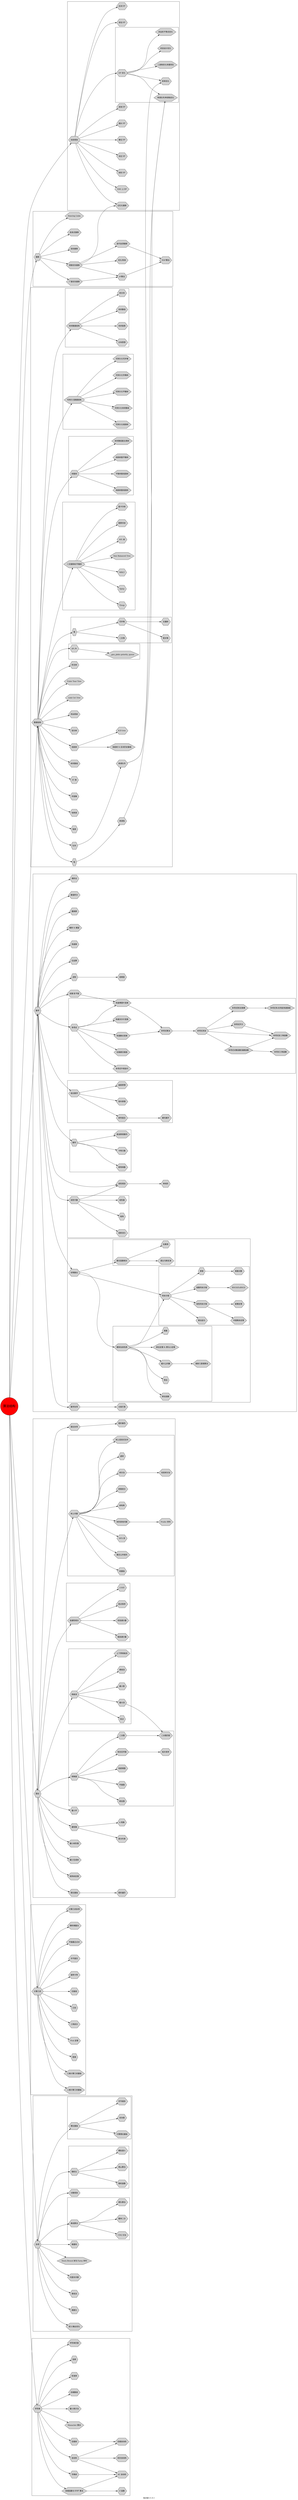 digraph{
    //overlap = scale ;
    graph[rankdir=LR,ranksep=1.5,nodesep=1];
    node[shape=hexagon,style=filled,width=.3,height=.8];
    edge[len=3.5];

    root[label="算法结构",fontsize=24,shape=circle,fillcolor=red];
    root -> { dp, search, math, gra, ds, geometry, misc }[len=6];
    root -> string[len=10];

    subgraph cluster_search{/*{{{*/
        search[label="搜索"];
        search_opt[label="优化/剪枝"];
        search_dfs[label="深度优先搜索"];
        search_bfs[label="广度优先搜索"];
        search_bidir[label="双向搜索"];
        search_heuristic[label="启发式搜索"];
        search_astar[label="A*算法"];
        search_iter[label="迭代加深搜索"];
        search_ida[label="IDA*算法"];
        //search_back[label="回溯法"];
        search_dlx[label="Dancing Links"];

        search -> {
            search_dfs,
                search_bfs,
                search_bidir,
                search_heuristic,
                //search_back,
                search_dlx
        }
        search_dfs -> search_opt ;
        search_dfs -> search_astar;
        search_bfs -> search_astar -> search_ida ;
        search_dfs -> search_iter -> search_ida ;
    }/*}}}*/
    subgraph cluster_dp{/*{{{*/
        //bgcolor="green";

        dp[label="动态规划"];
        dp_memo[label="记忆化搜索"];
        dp_knapsack[label="背包 DP"];
        dp_interval[label="区间 DP"];
        dp_dag[label="DAG 上 DP"];
        dp_tree[label="树形 DP"];
        dp_state[label="状圧 DP"];
        dp_number[label="数位 DP"];
        dp_plug[label="插头 DP"];
        dp_misc[label="其他 DP"];

        subgraph cluster_dp_opt{
            dp_opt[label="DP 优化"];
            dp_opt_bin_mon_que_stack[label="单调队列/单调栈优化"];
            dp_opt_con_hull_opt[label="斜率优化"];
            dp_opt_knu_yao_qua_ine[label="四边形不等式优化"];
            dp_opt_bin_knapsack[label="二进制优化多重背包"];
            dp_opt_sta_opt[label="状态设计优化"];

            dp_opt ->{
                dp_opt_bin_knapsack,
                    dp_opt_bin_mon_que_stack,
                    dp_opt_con_hull_opt,
                    dp_opt_knu_yao_qua_ine,
                    dp_opt_sta_opt
            }
        }

        dp -> { 
            dp_memo,
                dp_knapsack,
                dp_interval,
                dp_dag,
                dp_tree,
                dp_state,
                dp_number,
                dp_plug,
                dp_opt,
                dp_misc
        }
    }/*}}}*/
    subgraph cluster_string{/*{{{*/
        string[label="字符串"];
        string_pre[label="前缀函数与 KMP 算法"];
        string_z[label="Z 函数"];
        string_trie[label="字典树"];
        string_auto[label="自动机"];
        string_ac[label="AC 自动机"];
        string_sam[label="后缀自动机"];
        string_pam[label="回文自动机"];
        string_suf_tree[label="后缀树"];
        string_manacher[label="Manacher 算法"];
        string_min[label="最小表示法"];
        string_sa[label="后缀数组"];
        string_stl[label="标准库"];
        string_hash[label="哈希"];
        string_match[label="字符串匹配"];

        string -> {
            string_stl,
                string_match,
                string_hash,
                string_pre,
                string_trie,
                string_auto,
                string_sa, string_suf_tree,
                string_manacher,
                string_min
        };
        string_auto -> { string_ac,string_sam,string_pam}
        string_pre -> {string_ac,string_z};
        string_suf_tree -> string_sam;
        string_trie -> string_ac;

    }/*}}}*/
    subgraph cluster_math { /*{{{*/
        math[label="数学"];
        math_dictionary[label="分段打表"];
        math_misc[label="数学杂项"];

        subgraph cluster_num_theorem{/*{{{*/
            math_num_theorem[label="初等数论"];
            subgraph cluster_math_div{/*{{{*/
                math_div[label="整除及其性质"];
                math_euler[label="欧拉函数"];
                math_sieve[label="筛法"];
                math_euclidean_like[label="类欧几里德算法"];
                math_gcd[label="最大公约数"];
                math_fermat[label="欧拉定理 & 费马小定理"];
                math_prime[label="素数"];

                math_div -> {
                        math_gcd,
                        math_euler,
                        math_fermat,
                    math_prime,
                        math_sieve
                }[len=3];
                math_gcd -> math_euclidean_like;
            }/*}}}*/
            subgraph cluster_math_modular{/*{{{*/
                math_modular[label="同余方程"];
                math_crt[label="中国剩余定理"];
                math_bezouts[label="裴蜀定理"];
                math_inverse[label="乘法逆元"];
                math_linear_equation[label="线性同余方程"];
                math_exp_equation[label="指数同余方程"];
                math_bsgs[label="BSGS/ExBSGS"];
                math_primitive_root[label="原根"];
                math_discrete_log[label="离散对数"];

                math_modular -> {
                    math_inverse,
                        math_linear_equation,
                        math_primitive_root,
                        math_exp_equation
                }
                math_linear_equation -> math_crt;
                //math_inverse -> math_crt;
                math_primitive_root -> math_discrete_log;
                math_linear_equation -> math_bezouts ;
                math_exp_equation -> math_bsgs;
            }/*}}}*/
            subgraph cluster_math_num_the_func{/*{{{*/
                math_num_the_func[label="数论函数相关"];
                math_mobius[label=" 莫比乌斯反演"];
                math_du_sieves[label="杜教筛"];

                math_num_the_func -> {
                    math_mobius,
                        math_du_sieves
                }
            }/*}}}*/

            math_div -> math_modular;
            math_num_theorem -> {
                math_div,
                    math_modular,
                    math_num_the_func
            }
        }/*}}}*/
        subgraph cluster_math_linear_algebra{/*{{{*/
            math_linear_algebra[label="线性代数"];
            math_gauss[label="高斯消元"];
            math_matrix[label="矩阵"];
            math_basis[label="线性基"];

            math_linear_algebra -> {
                math_matrix,
                    math_gauss,
                    math_basis
            }
        }/*}}}*/
        math_linear_programming[label="线性规划"];
        math_simplex[label="单纯形"];
        subgraph cluster_math_array{/*{{{*/
            math_array[label="数列"];
            math_stirling[label="斯特林数"];
            math_catalan[label="卡特兰数"];
            math_fibonacci[label="斐波那契数列"];

            math_array -> {
                math_stirling,
                    math_catalan,
                    math_fibonacci
            };
        }/*}}}*/
        subgraph cluster_math_comb{/*{{{*/
            math_comb[label="组合数学"];
            math_combination[label="排列组合"];
            math_cantor[label="康托展开"];
            math_inc_exc_pri[label="容斥原理"];
            math_dra_pri[label="抽屉原理"];

            math_comb -> {
                math_combination,
                    //math_catalan,
                    //math_stirling,
                    math_inc_exc_pri,
                    math_dra_pri
            }
            math_combination -> math_cantor;
        }/*}}}*/
        subgraph cluster_math_poly{/*{{{*/
            math_poly[label="多项式"];//1
            math_poly_inv_tri_func[label="多项式反三角函数"];//3
            math_poly_mul_eval_inter[label="多项式多点求值|快速插值"];//5
            math_poly_tri_func[label="多项式三角函数"];//4
            math_poly_newton[label="多项式牛顿迭代"];//6
            math_poly_ln_exp[label="多项式对数函数|指数函数"];//7
            math_poly_div_mod[label="多项式除法|取模"];//8
            math_poly_sqrt[label="多项式开方"];//9
            math_poly_inv[label="多项式求逆"];//10
            math_poly_lagrange_poly[label="拉格朗日插值"];//2
            math_poly_fwt[label="快速沃尔什变换"];//11
            math_poly_ntt[label="快速数论变换"];//12
            math_poly_fft[label="快速傅里叶变换"];//13
            math_poly_mul[label="多项式乘法"];//14

            math_poly -> {
                math_poly_newton,
                    math_poly_lagrange_poly,
                    math_poly_fwt,
                    math_poly_ntt,
                    math_poly_fft
            }
            { math_poly_ntt, math_poly_fft } -> math_poly_mul;
            math_poly_mul -> math_poly_inv[len=2];
            math_poly_inv -> {
                math_poly_ln_exp,
                    math_poly_div_mod,
                    math_poly_sqrt
            }[len=2];
            math_poly_ln_exp -> math_poly_tri_func;
            { math_poly_ln_exp,
                math_poly_sqrt,
                math_poly_inv} -> math_poly_inv_tri_func[len=3];
            math_poly_div_mod -> math_poly_mul_eval_inter;
        }/*}}}*/
        math_complex[label="复数/复平面"];

        math_base[label="进制"];
        math_bignum[label="高精度"];
        math_bit[label="位运算"];
        math_quick_pow[label="快速幂"];
        math_expectation[label="概率 & 期望"];
        math_permutation_group[label="置换群"];
        math_integral[label="数值积分"];
        math_game_theory[label="博弈论"];

        math -> {
            math_base,
                math_bit,
                math_quick_pow,
                math_linear_algebra,
                math_complex,
                math_num_theorem,
                math_array,
                math_poly,
                math_comb,
                math_expectation,
                math_permutation_group,
                math_integral,
                math_linear_programming,
                math_game_theory,
                math_misc
        };
        math_misc -> math_dictionary;
        math_complex -> math_poly_fft;
        math_linear_programming -> math_simplex;
        math_base -> math_bignum;
        math_linear_algebra -> math_linear_programming;
    }/*}}}*/
    subgraph cluster_ds{/*{{{*/
        ds[label="数据结构"];
        ds_stack[label="栈"];
        ds_queue[label="队列"];
        ds_linked_list[label="链表"];
        ds_hash[label="哈希表"];
        ds_dsu[label="并查集"];
        ds_monotonous_stack[label="单调栈"];
        ds_monotonous_queue[label="单调队列"];
        ds_sparse_table[label="ST 表"];
        ds_bit[label="树状数组"];
        ds_segment[label="线段树"];
        ds_segment_tree_beats[label="线段树 & 区间历史最值"];
        ds_dividing[label="划分树"];
        ds_odt[label="珂朵莉树"];
        ds_lct[label="Link Cut Tree"];
        ds_ett[label="Euler Tour Tree"];
        ds_divide_combine[label="析合树"];
        ds_k_dtree[label="K-D tree"];

        subgraph cluster_ds_pbds{
            ds_pbds[label="pb_ds"];
            ds_pb_ds_priority_queue[label="__gnu_pbds::priority_queue"];

            ds_pbds -> ds_pb_ds_priority_queue;
        }
        subgraph cluster_ds_heap{
            ds_heap[label="堆"];
            ds_binary_heap[label="二叉堆"];
            ds_merge_heap[label="可并堆"];
            ds_pairing_heap[label="配对堆"];
            ds_leftist_tree[label="左偏树"];

            ds_heap -> {
                ds_binary_heap,
                    ds_merge_heap
            }
            ds_merge_heap -> ds_pairing_heap;
            ds_merge_heap -> ds_leftist_tree;
        }
        subgraph cluster_ds_bst{
            ds_bst[label="二叉搜索树/平衡树"];
            ds_treap[label="Treap"];
            ds_splay[label="Splay"];
            ds_wblt[label="WBLT"];
            ds_sbt[label="Size Balanced Tree"];
            ds_avl[label="AVL 树"];
            ds_scapegoat[label="替罪羊树"];
            ds_cartesian_tree[label="笛卡尔树"];

            ds_bst -> {
                ds_treap,
                    ds_splay,
                    ds_wblt,
                    ds_sbt,
                    ds_avl,
                    ds_scapegoat,
                    ds_cartesian_tree
            }[len=4];
        }
        subgraph cluster_ds_dsids{
            ds_dsids[label="树套树"];
            ds_seg_in_seg[label="线段树套线段树"];
            ds_seg_in_balanced[label="平衡树套线段树"];
            ds_balanced_in_seg[label="线段树套平衡树"];
            ds_persistent_in_bit[label="树状数组套主席树"];

            ds_dsids -> {
                ds_seg_in_seg,
                    ds_seg_in_balanced,
                    ds_balanced_in_seg,
                    ds_persistent_in_bit
            }[len=4];
        }
        subgraph cluster_ds_persis{
            ds_persis[label="可持久化数据结构"];
            ds_persistent_seg[label="可持久化线段树"];
            ds_persistent_block_array[label="可持久化块状数组"];
            ds_persistent_balanced[label="可持久化平衡树"];
            ds_persistent_trie[label="可持久化字典树"];
            ds_persistent_heap[label="可持久化可并堆"];

            ds_persis -> {
                ds_persistent_seg,
                    ds_persistent_block_array,
                    ds_persistent_balanced,
                    ds_persistent_trie,
                    ds_persistent_heap
            }
        }
        subgraph cluster_ds_block{
            ds_block[label="块状数据结构"];
            ds_square_root_decomposition[label="分块思想"];
            ds_block_list[label="块状链表"];
            ds_block_array[label="块状数组"];
            ds_tree_decompose[label="树分块"];

            ds_block -> {
                ds_square_root_decomposition,
                    ds_block_list,
                    ds_block_array,
                    ds_tree_decompose
            }
        }

        ds -> {
            ds_pbds,
                ds_stack,
                ds_queue,
                ds_linked_list,
                ds_hash,
                ds_dsu,
                ds_heap,
                ds_block,
                ds_sparse_table,
                ds_bit,
                ds_segment,
                ds_dividing,
                ds_bst,
                ds_dsids,
                ds_persis,
                ds_odt,
                ds_lct,
                ds_ett,
                ds_divide_combine
        };
        ds_segment -> ds_segment_tree_beats[len=3];
        ds_segment -> ds_k_dtree[len=3];
        //ds_segment -> ds_persistent_seg;

        ds_stack -> ds_monotonous_stack;
        ds_queue -> ds_monotonous_queue;
        ds_monotonous_stack -> dp_opt_bin_mon_que_stack;
        ds_monotonous_queue -> dp_opt_bin_mon_que_stack;
        ds_monotonous_queue -> dp_opt_con_hull_opt;
        //ds_bst -> ds_persistent_balanced;
        //ds_merge_heap -> ds_persistent_heap;
    }/*}}}*/
    subgraph cluster_gra{/*{{{*/
        gra[label="图论"];
        graph_basic[label="图论基础"];
        graph_traverse[label="图的遍历"];
        graph_matrix_tree[label="矩阵树定理"];
        graph_mst[label="最小生成树"];
        graphst[label="最小树形图"];
        graph_shortest_path[label="最短路"];
        graph_differential_constraints[label="差分约束"];
        graph_kth_path[label="k 短路"];
        graph_min_circle[label="最小环"];
        graph_color[label="图的着色"];

        subgraph cluster_gra_spe_gra{
            gra_spe_gra[label="特殊图"];
            graph_euler[label="欧拉图"];
            graph_planar[label="平面图"];
            graph_hamilton[label="哈密顿图"];
            graph_bi_graph[label="二分图"];
            graph_dag[label="有向无环图"];
            graph_topo[label="拓扑排序"];
            graph_bi_gra_match[label="二分图匹配"];

            gra_spe_gra -> {
                graph_euler,
                    graph_planar,
                    graph_hamilton,
                    graph_bi_graph,
                    graph_dag
            }

        }
        subgraph cluster_gra_flow{
            gra_flow[label="网络流"];
            graph_flow_node[label="拆点"];
            graph_flow_max_flow[label="最大流"];
            graph_flow_min_cut[label="最小割"];
            graph_flow_min_cost[label="费用流"];
            graph_flow_bound[label="上下界网络流"];

            gra_flow -> {
                graph_flow_node,
                    graph_flow_max_flow,
                    graph_flow_min_cut,
                    graph_flow_min_cost,
                    graph_flow_bound
            }
        }
        subgraph cluster_gra_com{
            gra_com[label="连通性相关"];
            graph_scc[label="强连通分量"];
            graph_bcc[label="双连通分量"];
            graph_bridge[label="割点和桥"];
            graph_2_sat[label="2-SAT"];

            gra_com -> {
                graph_scc,
                    graph_bcc,
                    graph_bridge,
                    graph_2_sat
            }
        }
        subgraph cluster_gra_tree{
            gra_tree[label="树上问题"];
            graph_tree_basic[label="树基础"];
            graph_lca[label="最近公共祖先"];
            graph_dfs_order[label="DFS 序"];
            graph_tree_misc[label="树的其他问题"];
            graph_tree_hash[label="树哈希"];
            graph_heavy_light_decomposition[label="树链剖分"];
            graph_tree_divide[label="树分治"];
            graph_dynamic_tree_divide[label="动态树分治"];
            graph_virtual_tree[label="虚树"];
            graph_dsu_on_tree[label="树上启发式合并"];
            graph_prufer[label="Prufer 序列"];

            gra_tree -> {
                graph_tree_basic,
                    graph_lca,
                    graph_dfs_order,
                    graph_tree_misc,
                    graph_tree_hash,
                    graph_heavy_light_decomposition,
                    graph_tree_divide,
                    graph_virtual_tree,
                    graph_dsu_on_tree
            }
            graph_tree_divide -> graph_dynamic_tree_divide;
            graph_tree_misc -> graph_prufer;
        }
        graph_misc[label="图论杂项"];

        gra -> {
            graph_basic,
                gra_tree,
                graph_matrix_tree,
                graph_mst,
                graphst,
                graph_shortest_path,
                gra_com,
                graph_min_circle,
                gra_flow,
                gra_spe_gra,
                graph_misc
        };
        graph_basic -> graph_traverse;
        graph_shortest_path -> graph_differential_constraints;
        graph_misc -> graph_color;
        graph_shortest_path -> graph_kth_path;
        graph_dag -> graph_topo;
        graph_bi_graph -> graph_bi_gra_match;
        graph_flow_max_flow -> graph_bi_gra_match;
    }/*}}}*/
    subgraph cluster_geometry{/*{{{*/
        geometry[label="计算几何"];
        geometry_2d[label="二维计算几何基础"];
        geometry_3d[label="三维计算几何基础"];
        geometry_distance[label="距离"];
        geometry_pick[label="Pick 定理"];
        geometry_triangulation[label="三角剖分"];
        geometry_convex_hull[label="凸包"];
        geometry_scanning[label="扫描线"];
        geometry_rotating_calipers[label="旋转卡壳"];
        geometry_half_plane_intersection[label="半平面交"];
        geometry_nearest_points[label="平面最近点对"];
        geometry_random_incremental[label="随机增量法"];
        geometry_magic[label="计算几何杂项"];

        geometry -> {
            geometry_2d,
                geometry_3d,
                geometry_distance,
                geometry_pick,
                geometry_triangulation,
                geometry_convex_hull,
                geometry_scanning,
                geometry_rotating_calipers,
                geometry_half_plane_intersection,
                geometry_nearest_points,
                geometry_random_incremental,
                geometry_magic
        };
    }/*}}}*/
    subgraph cluster_misc{/*{{{*/
        misc[label="杂项"];
        misc_io[label="读入/输出优化"];
        misc_discrete[label="离散化"];
        misc_largest_matrix[label="悬线法"];
        misc_josephus[label="约瑟夫问题"];
        misc_stern_brocot[label="Stern Brocot 树与 Farey 序列"];
        misc_gray_code[label="格雷码"];

        subgraph cluster_misc_offline{
            misc_offline[label="离线算法"];
            misc_cdq_divide[label="CDQ 分治"];
            misc_parallel_binsearch[label="整体二分"];
            misc_mo_algo[label="莫队算法"];

            misc_offline -> {
                misc_cdq_divide,
                    misc_parallel_binsearch,
                    misc_mo_algo
            }[len=3];
        }
        misc_fractional_programming[label="分数规划"];
        subgraph cluster_misc_random{
            misc_random[label="随机化"];
            misc_random_func[label="随机函数"];
            misc_hill_climbing[label="爬山算法"];
            misc_simulated_annealing[label="模拟退火"];
            misc_random -> {
                misc_random_func,
                    misc_hill_climbing,
                    misc_simulated_annealing
            }[len=3];
        }
        subgraph cluster_misc_cc{
            misc_cc[label="理论基础"];
            misc_cc_basic[label="计算理论基础"];
            misc_complexity[label="复杂度"];
            misc_endianness[label="字节顺序"];

            misc_cc -> {
                misc_cc_basic,
                    misc_complexity,
                    misc_endianness
            }[len=3];
        }

        misc -> {
            misc_io,
                misc_discrete,
                misc_offline,
                misc_fractional_programming,
                misc_random,
                misc_largest_matrix,
                misc_cc,
                misc_josephus,
                misc_stern_brocot,
                misc_gray_code
        }
    }/*}}}*/

    //other relations
    search_dfs -> dp_memo;

    label="知识树 v1.0.1";
}
